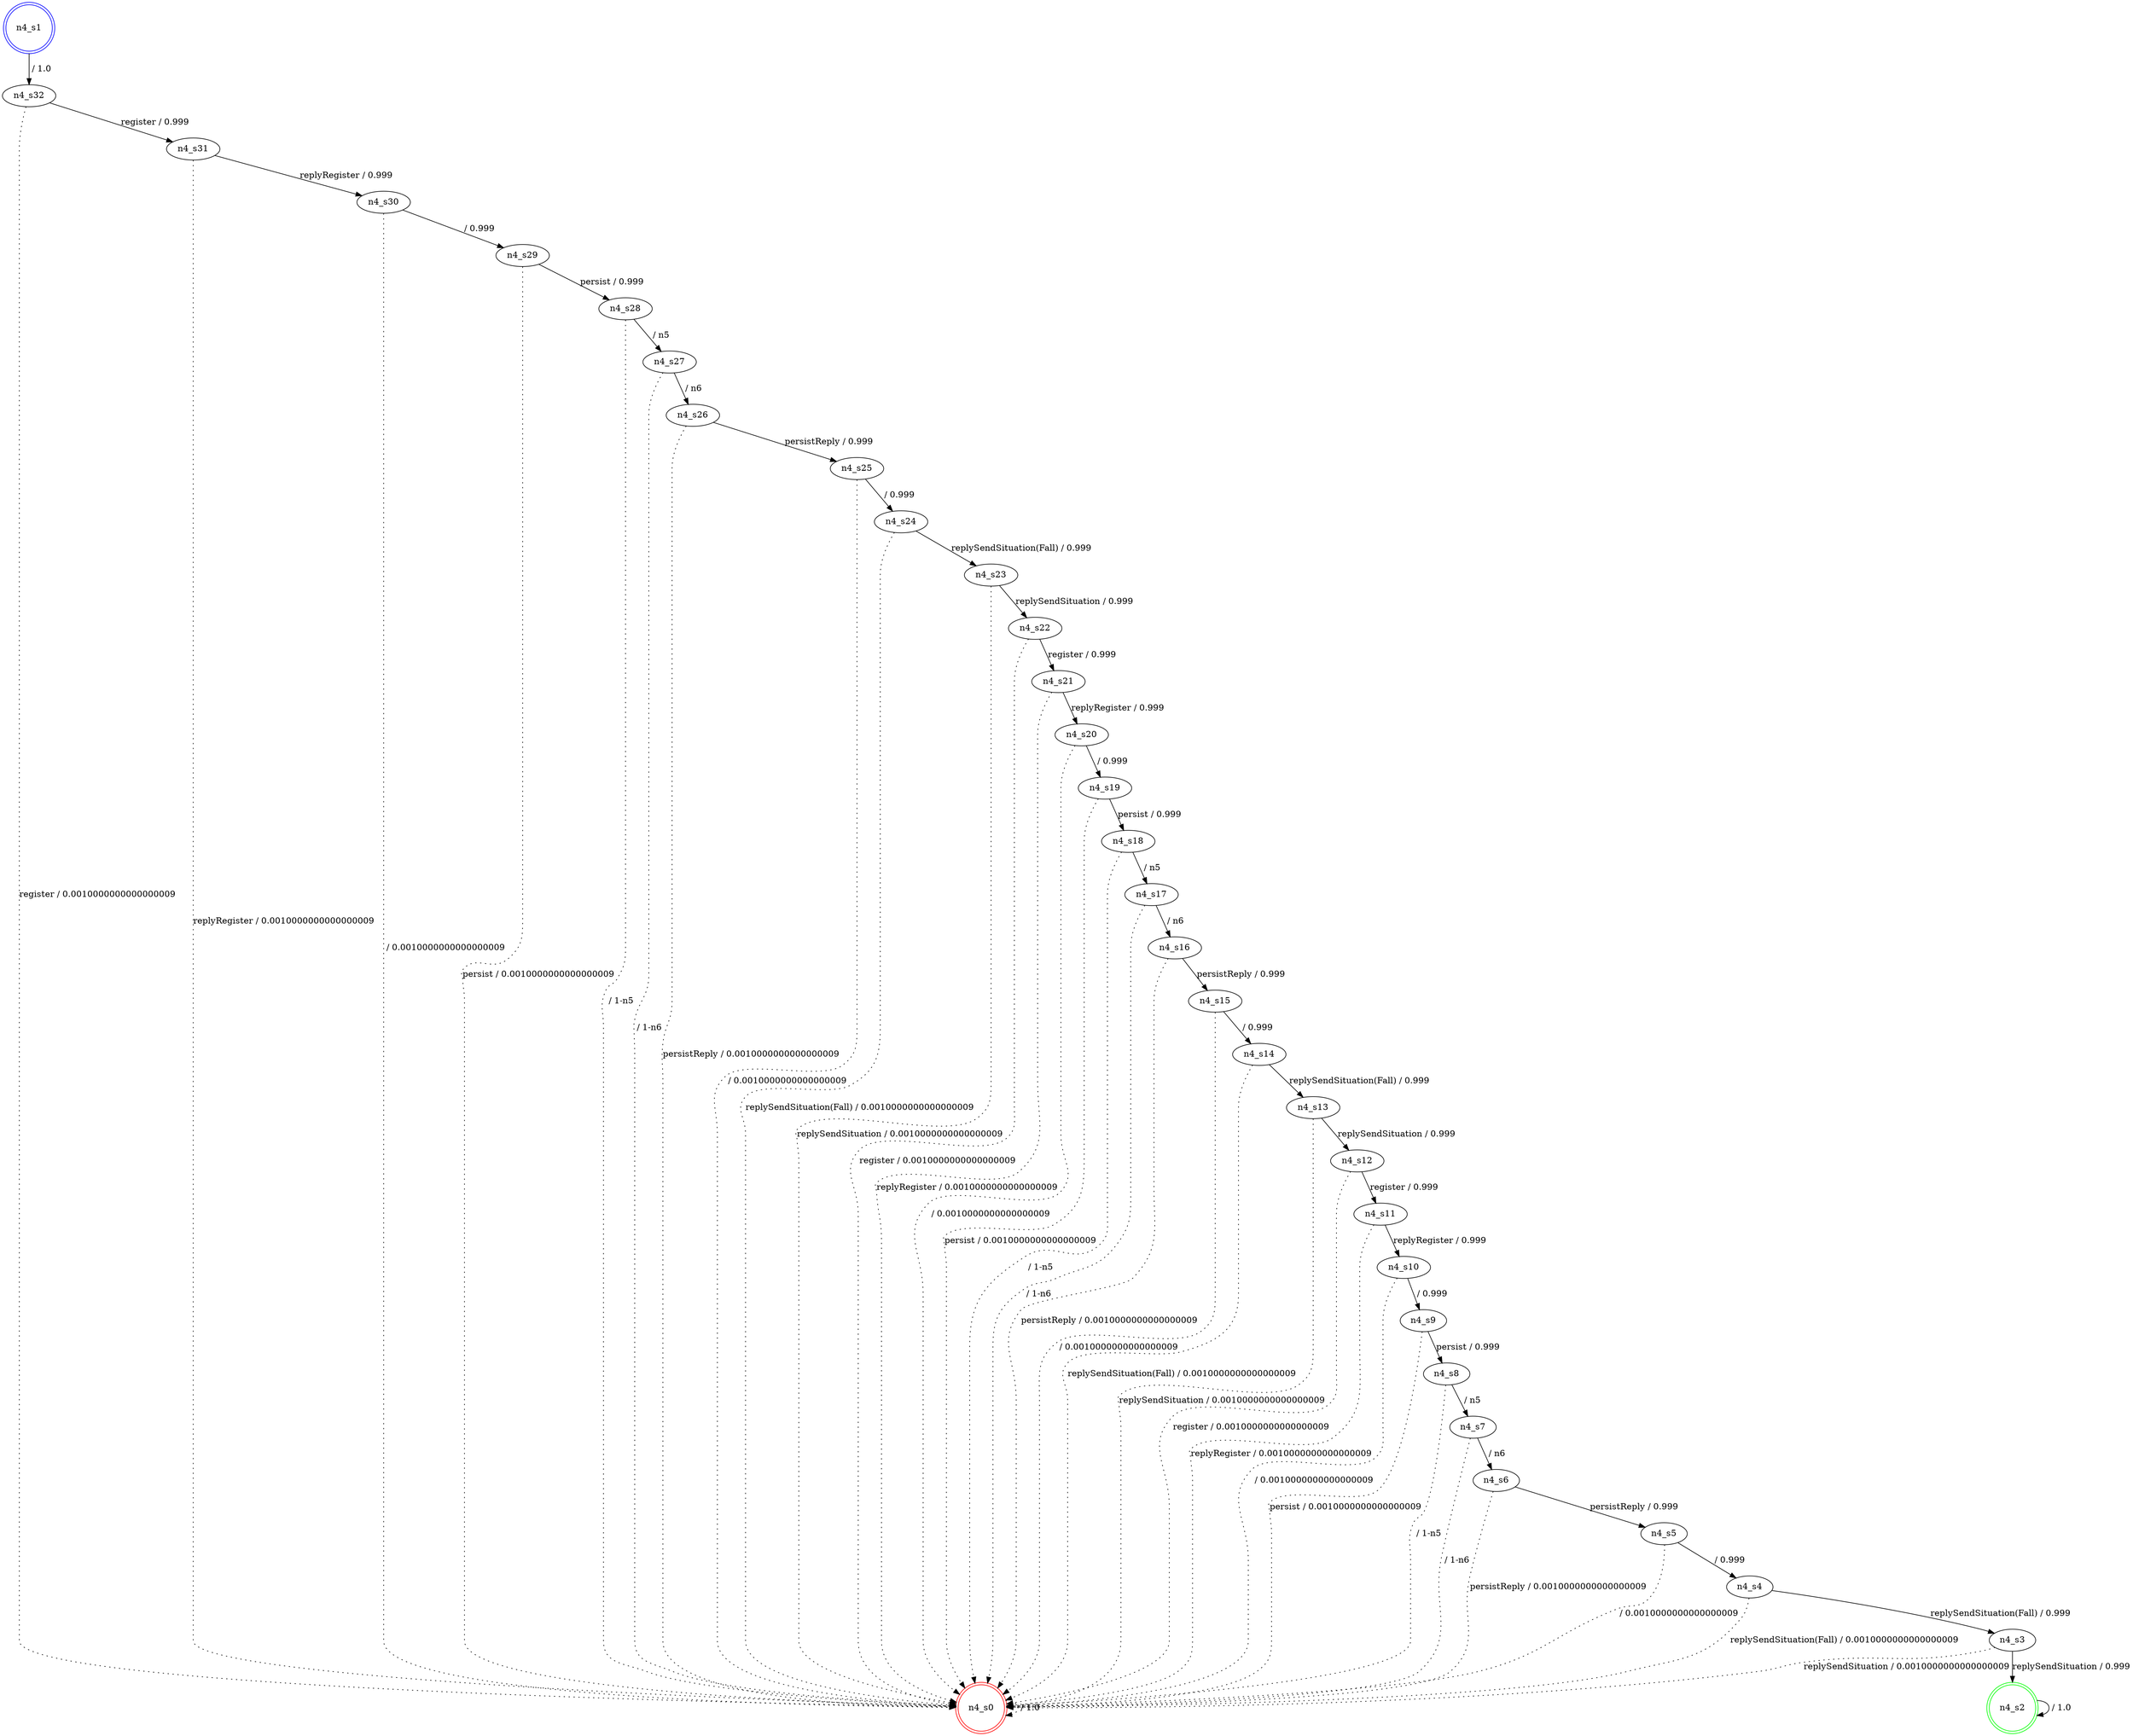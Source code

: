 digraph graphname {
n4_s0 [label="n4_s0",color=red,shape=doublecircle ];
n4_s1 [label="n4_s1",color=blue,shape=doublecircle ];
n4_s2 [label="n4_s2",color=green,shape=doublecircle ];
n4_s3 [label="n4_s3" ];
n4_s4 [label="n4_s4" ];
n4_s5 [label="n4_s5" ];
n4_s6 [label="n4_s6" ];
n4_s7 [label="n4_s7" ];
n4_s8 [label="n4_s8" ];
n4_s9 [label="n4_s9" ];
n4_s10 [label="n4_s10" ];
n4_s11 [label="n4_s11" ];
n4_s12 [label="n4_s12" ];
n4_s13 [label="n4_s13" ];
n4_s14 [label="n4_s14" ];
n4_s15 [label="n4_s15" ];
n4_s16 [label="n4_s16" ];
n4_s17 [label="n4_s17" ];
n4_s18 [label="n4_s18" ];
n4_s19 [label="n4_s19" ];
n4_s20 [label="n4_s20" ];
n4_s21 [label="n4_s21" ];
n4_s22 [label="n4_s22" ];
n4_s23 [label="n4_s23" ];
n4_s24 [label="n4_s24" ];
n4_s25 [label="n4_s25" ];
n4_s26 [label="n4_s26" ];
n4_s27 [label="n4_s27" ];
n4_s28 [label="n4_s28" ];
n4_s29 [label="n4_s29" ];
n4_s30 [label="n4_s30" ];
n4_s31 [label="n4_s31" ];
n4_s32 [label="n4_s32" ];
n4_s0 -> n4_s0 [label=" / 1.0", style=dotted];
n4_s1 -> n4_s32 [label=" / 1.0"];
n4_s2 -> n4_s2 [label=" / 1.0"];
n4_s3 -> n4_s2 [label="replySendSituation / 0.999"];
n4_s3 -> n4_s0 [label="replySendSituation / 0.0010000000000000009", style=dotted];
n4_s4 -> n4_s3 [label="replySendSituation(Fall) / 0.999"];
n4_s4 -> n4_s0 [label="replySendSituation(Fall) / 0.0010000000000000009", style=dotted];
n4_s5 -> n4_s4 [label=" / 0.999"];
n4_s5 -> n4_s0 [label=" / 0.0010000000000000009", style=dotted];
n4_s6 -> n4_s5 [label="persistReply / 0.999"];
n4_s6 -> n4_s0 [label="persistReply / 0.0010000000000000009", style=dotted];
n4_s7 -> n4_s6 [label=" / n6"];
n4_s7 -> n4_s0 [label=" / 1-n6", style=dotted];
n4_s8 -> n4_s7 [label=" / n5"];
n4_s8 -> n4_s0 [label=" / 1-n5", style=dotted];
n4_s9 -> n4_s8 [label="persist / 0.999"];
n4_s9 -> n4_s0 [label="persist / 0.0010000000000000009", style=dotted];
n4_s10 -> n4_s9 [label=" / 0.999"];
n4_s10 -> n4_s0 [label=" / 0.0010000000000000009", style=dotted];
n4_s11 -> n4_s10 [label="replyRegister / 0.999"];
n4_s11 -> n4_s0 [label="replyRegister / 0.0010000000000000009", style=dotted];
n4_s12 -> n4_s11 [label="register / 0.999"];
n4_s12 -> n4_s0 [label="register / 0.0010000000000000009", style=dotted];
n4_s13 -> n4_s12 [label="replySendSituation / 0.999"];
n4_s13 -> n4_s0 [label="replySendSituation / 0.0010000000000000009", style=dotted];
n4_s14 -> n4_s13 [label="replySendSituation(Fall) / 0.999"];
n4_s14 -> n4_s0 [label="replySendSituation(Fall) / 0.0010000000000000009", style=dotted];
n4_s15 -> n4_s14 [label=" / 0.999"];
n4_s15 -> n4_s0 [label=" / 0.0010000000000000009", style=dotted];
n4_s16 -> n4_s15 [label="persistReply / 0.999"];
n4_s16 -> n4_s0 [label="persistReply / 0.0010000000000000009", style=dotted];
n4_s17 -> n4_s16 [label=" / n6"];
n4_s17 -> n4_s0 [label=" / 1-n6", style=dotted];
n4_s18 -> n4_s17 [label=" / n5"];
n4_s18 -> n4_s0 [label=" / 1-n5", style=dotted];
n4_s19 -> n4_s18 [label="persist / 0.999"];
n4_s19 -> n4_s0 [label="persist / 0.0010000000000000009", style=dotted];
n4_s20 -> n4_s19 [label=" / 0.999"];
n4_s20 -> n4_s0 [label=" / 0.0010000000000000009", style=dotted];
n4_s21 -> n4_s20 [label="replyRegister / 0.999"];
n4_s21 -> n4_s0 [label="replyRegister / 0.0010000000000000009", style=dotted];
n4_s22 -> n4_s21 [label="register / 0.999"];
n4_s22 -> n4_s0 [label="register / 0.0010000000000000009", style=dotted];
n4_s23 -> n4_s22 [label="replySendSituation / 0.999"];
n4_s23 -> n4_s0 [label="replySendSituation / 0.0010000000000000009", style=dotted];
n4_s24 -> n4_s23 [label="replySendSituation(Fall) / 0.999"];
n4_s24 -> n4_s0 [label="replySendSituation(Fall) / 0.0010000000000000009", style=dotted];
n4_s25 -> n4_s24 [label=" / 0.999"];
n4_s25 -> n4_s0 [label=" / 0.0010000000000000009", style=dotted];
n4_s26 -> n4_s25 [label="persistReply / 0.999"];
n4_s26 -> n4_s0 [label="persistReply / 0.0010000000000000009", style=dotted];
n4_s27 -> n4_s26 [label=" / n6"];
n4_s27 -> n4_s0 [label=" / 1-n6", style=dotted];
n4_s28 -> n4_s27 [label=" / n5"];
n4_s28 -> n4_s0 [label=" / 1-n5", style=dotted];
n4_s29 -> n4_s28 [label="persist / 0.999"];
n4_s29 -> n4_s0 [label="persist / 0.0010000000000000009", style=dotted];
n4_s30 -> n4_s29 [label=" / 0.999"];
n4_s30 -> n4_s0 [label=" / 0.0010000000000000009", style=dotted];
n4_s31 -> n4_s30 [label="replyRegister / 0.999"];
n4_s31 -> n4_s0 [label="replyRegister / 0.0010000000000000009", style=dotted];
n4_s32 -> n4_s31 [label="register / 0.999"];
n4_s32 -> n4_s0 [label="register / 0.0010000000000000009", style=dotted];
}